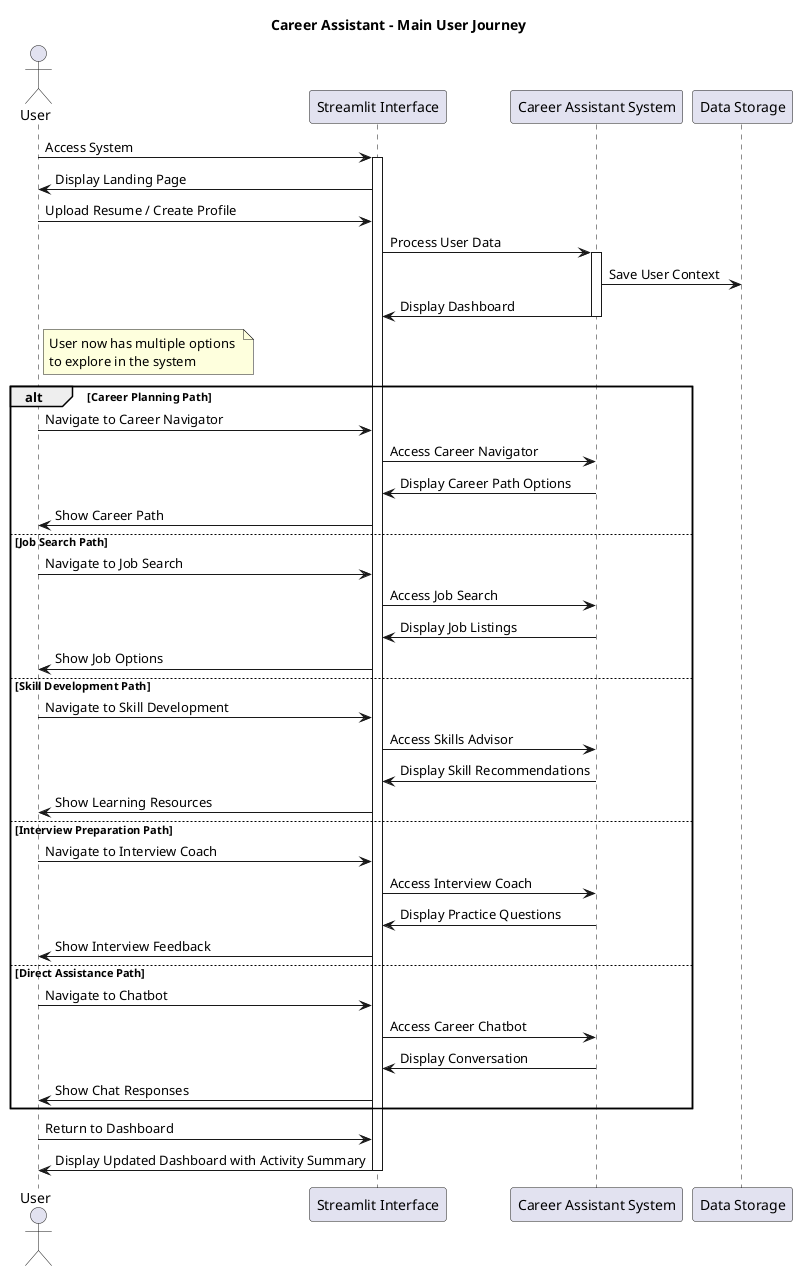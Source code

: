@startuml Main User Journey Sequence

actor "User" as user
participant "Streamlit Interface" as ui
participant "Career Assistant System" as system
participant "Data Storage" as storage

title Career Assistant - Main User Journey

user -> ui : Access System
activate ui

ui -> user : Display Landing Page
user -> ui : Upload Resume / Create Profile

ui -> system : Process User Data
activate system
system -> storage : Save User Context
system -> ui : Display Dashboard
deactivate system

note right of user
  User now has multiple options 
  to explore in the system
end note

alt Career Planning Path
    user -> ui : Navigate to Career Navigator
    ui -> system : Access Career Navigator
    system -> ui : Display Career Path Options
    ui -> user : Show Career Path
    
else Job Search Path
    user -> ui : Navigate to Job Search
    ui -> system : Access Job Search
    system -> ui : Display Job Listings
    ui -> user : Show Job Options
    
else Skill Development Path
    user -> ui : Navigate to Skill Development
    ui -> system : Access Skills Advisor
    system -> ui : Display Skill Recommendations
    ui -> user : Show Learning Resources
    
else Interview Preparation Path
    user -> ui : Navigate to Interview Coach
    ui -> system : Access Interview Coach
    system -> ui : Display Practice Questions
    ui -> user : Show Interview Feedback
    
else Direct Assistance Path
    user -> ui : Navigate to Chatbot
    ui -> system : Access Career Chatbot
    system -> ui : Display Conversation
    ui -> user : Show Chat Responses
end

user -> ui : Return to Dashboard
ui -> user : Display Updated Dashboard with Activity Summary

deactivate ui

@enduml 